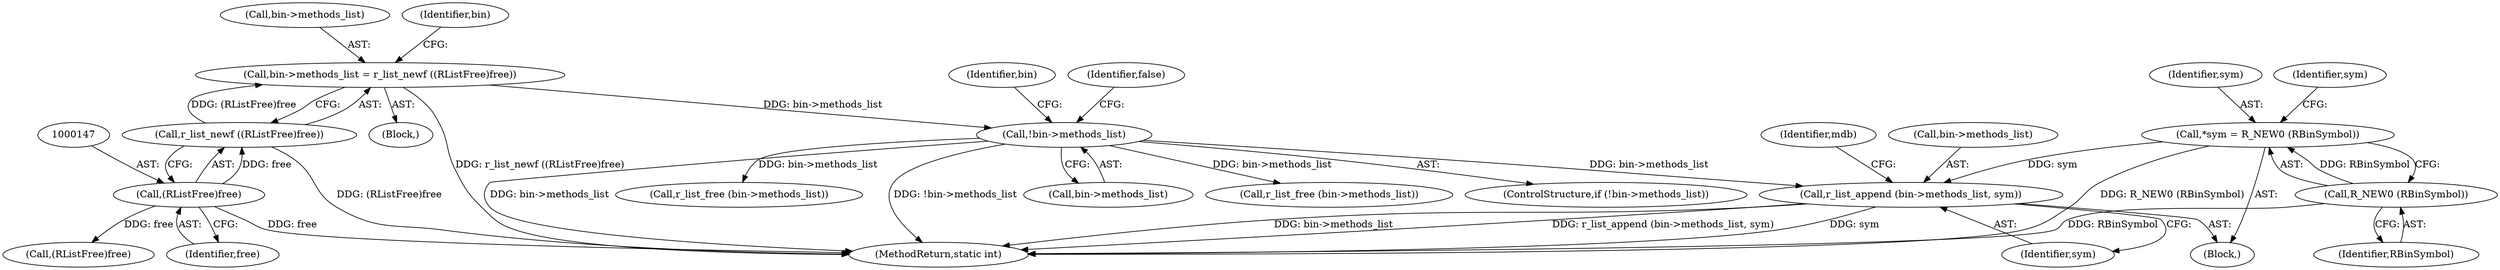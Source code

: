 digraph "0_radare2_ead645853a63bf83d8386702cad0cf23b31d7eeb@pointer" {
"1000592" [label="(Call,r_list_append (bin->methods_list, sym))"];
"1000150" [label="(Call,!bin->methods_list)"];
"1000141" [label="(Call,bin->methods_list = r_list_newf ((RListFree)free))"];
"1000145" [label="(Call,r_list_newf ((RListFree)free))"];
"1000146" [label="(Call,(RListFree)free)"];
"1000537" [label="(Call,*sym = R_NEW0 (RBinSymbol))"];
"1000539" [label="(Call,R_NEW0 (RBinSymbol))"];
"1000598" [label="(Identifier,mdb)"];
"1000498" [label="(Block,)"];
"1000171" [label="(Call,r_list_free (bin->methods_list))"];
"1000145" [label="(Call,r_list_newf ((RListFree)free))"];
"1000142" [label="(Call,bin->methods_list)"];
"1000617" [label="(MethodReturn,static int)"];
"1000162" [label="(Call,(RListFree)free)"];
"1000537" [label="(Call,*sym = R_NEW0 (RBinSymbol))"];
"1000152" [label="(Identifier,bin)"];
"1000159" [label="(Identifier,bin)"];
"1000141" [label="(Call,bin->methods_list = r_list_newf ((RListFree)free))"];
"1000538" [label="(Identifier,sym)"];
"1000592" [label="(Call,r_list_append (bin->methods_list, sym))"];
"1000539" [label="(Call,R_NEW0 (RBinSymbol))"];
"1000151" [label="(Call,bin->methods_list)"];
"1000105" [label="(Block,)"];
"1000148" [label="(Identifier,free)"];
"1000191" [label="(Call,r_list_free (bin->methods_list))"];
"1000593" [label="(Call,bin->methods_list)"];
"1000150" [label="(Call,!bin->methods_list)"];
"1000596" [label="(Identifier,sym)"];
"1000146" [label="(Call,(RListFree)free)"];
"1000149" [label="(ControlStructure,if (!bin->methods_list))"];
"1000156" [label="(Identifier,false)"];
"1000540" [label="(Identifier,RBinSymbol)"];
"1000543" [label="(Identifier,sym)"];
"1000592" -> "1000498"  [label="AST: "];
"1000592" -> "1000596"  [label="CFG: "];
"1000593" -> "1000592"  [label="AST: "];
"1000596" -> "1000592"  [label="AST: "];
"1000598" -> "1000592"  [label="CFG: "];
"1000592" -> "1000617"  [label="DDG: r_list_append (bin->methods_list, sym)"];
"1000592" -> "1000617"  [label="DDG: sym"];
"1000592" -> "1000617"  [label="DDG: bin->methods_list"];
"1000150" -> "1000592"  [label="DDG: bin->methods_list"];
"1000537" -> "1000592"  [label="DDG: sym"];
"1000150" -> "1000149"  [label="AST: "];
"1000150" -> "1000151"  [label="CFG: "];
"1000151" -> "1000150"  [label="AST: "];
"1000156" -> "1000150"  [label="CFG: "];
"1000159" -> "1000150"  [label="CFG: "];
"1000150" -> "1000617"  [label="DDG: bin->methods_list"];
"1000150" -> "1000617"  [label="DDG: !bin->methods_list"];
"1000141" -> "1000150"  [label="DDG: bin->methods_list"];
"1000150" -> "1000171"  [label="DDG: bin->methods_list"];
"1000150" -> "1000191"  [label="DDG: bin->methods_list"];
"1000141" -> "1000105"  [label="AST: "];
"1000141" -> "1000145"  [label="CFG: "];
"1000142" -> "1000141"  [label="AST: "];
"1000145" -> "1000141"  [label="AST: "];
"1000152" -> "1000141"  [label="CFG: "];
"1000141" -> "1000617"  [label="DDG: r_list_newf ((RListFree)free)"];
"1000145" -> "1000141"  [label="DDG: (RListFree)free"];
"1000145" -> "1000146"  [label="CFG: "];
"1000146" -> "1000145"  [label="AST: "];
"1000145" -> "1000617"  [label="DDG: (RListFree)free"];
"1000146" -> "1000145"  [label="DDG: free"];
"1000146" -> "1000148"  [label="CFG: "];
"1000147" -> "1000146"  [label="AST: "];
"1000148" -> "1000146"  [label="AST: "];
"1000146" -> "1000617"  [label="DDG: free"];
"1000146" -> "1000162"  [label="DDG: free"];
"1000537" -> "1000498"  [label="AST: "];
"1000537" -> "1000539"  [label="CFG: "];
"1000538" -> "1000537"  [label="AST: "];
"1000539" -> "1000537"  [label="AST: "];
"1000543" -> "1000537"  [label="CFG: "];
"1000537" -> "1000617"  [label="DDG: R_NEW0 (RBinSymbol)"];
"1000539" -> "1000537"  [label="DDG: RBinSymbol"];
"1000539" -> "1000540"  [label="CFG: "];
"1000540" -> "1000539"  [label="AST: "];
"1000539" -> "1000617"  [label="DDG: RBinSymbol"];
}
